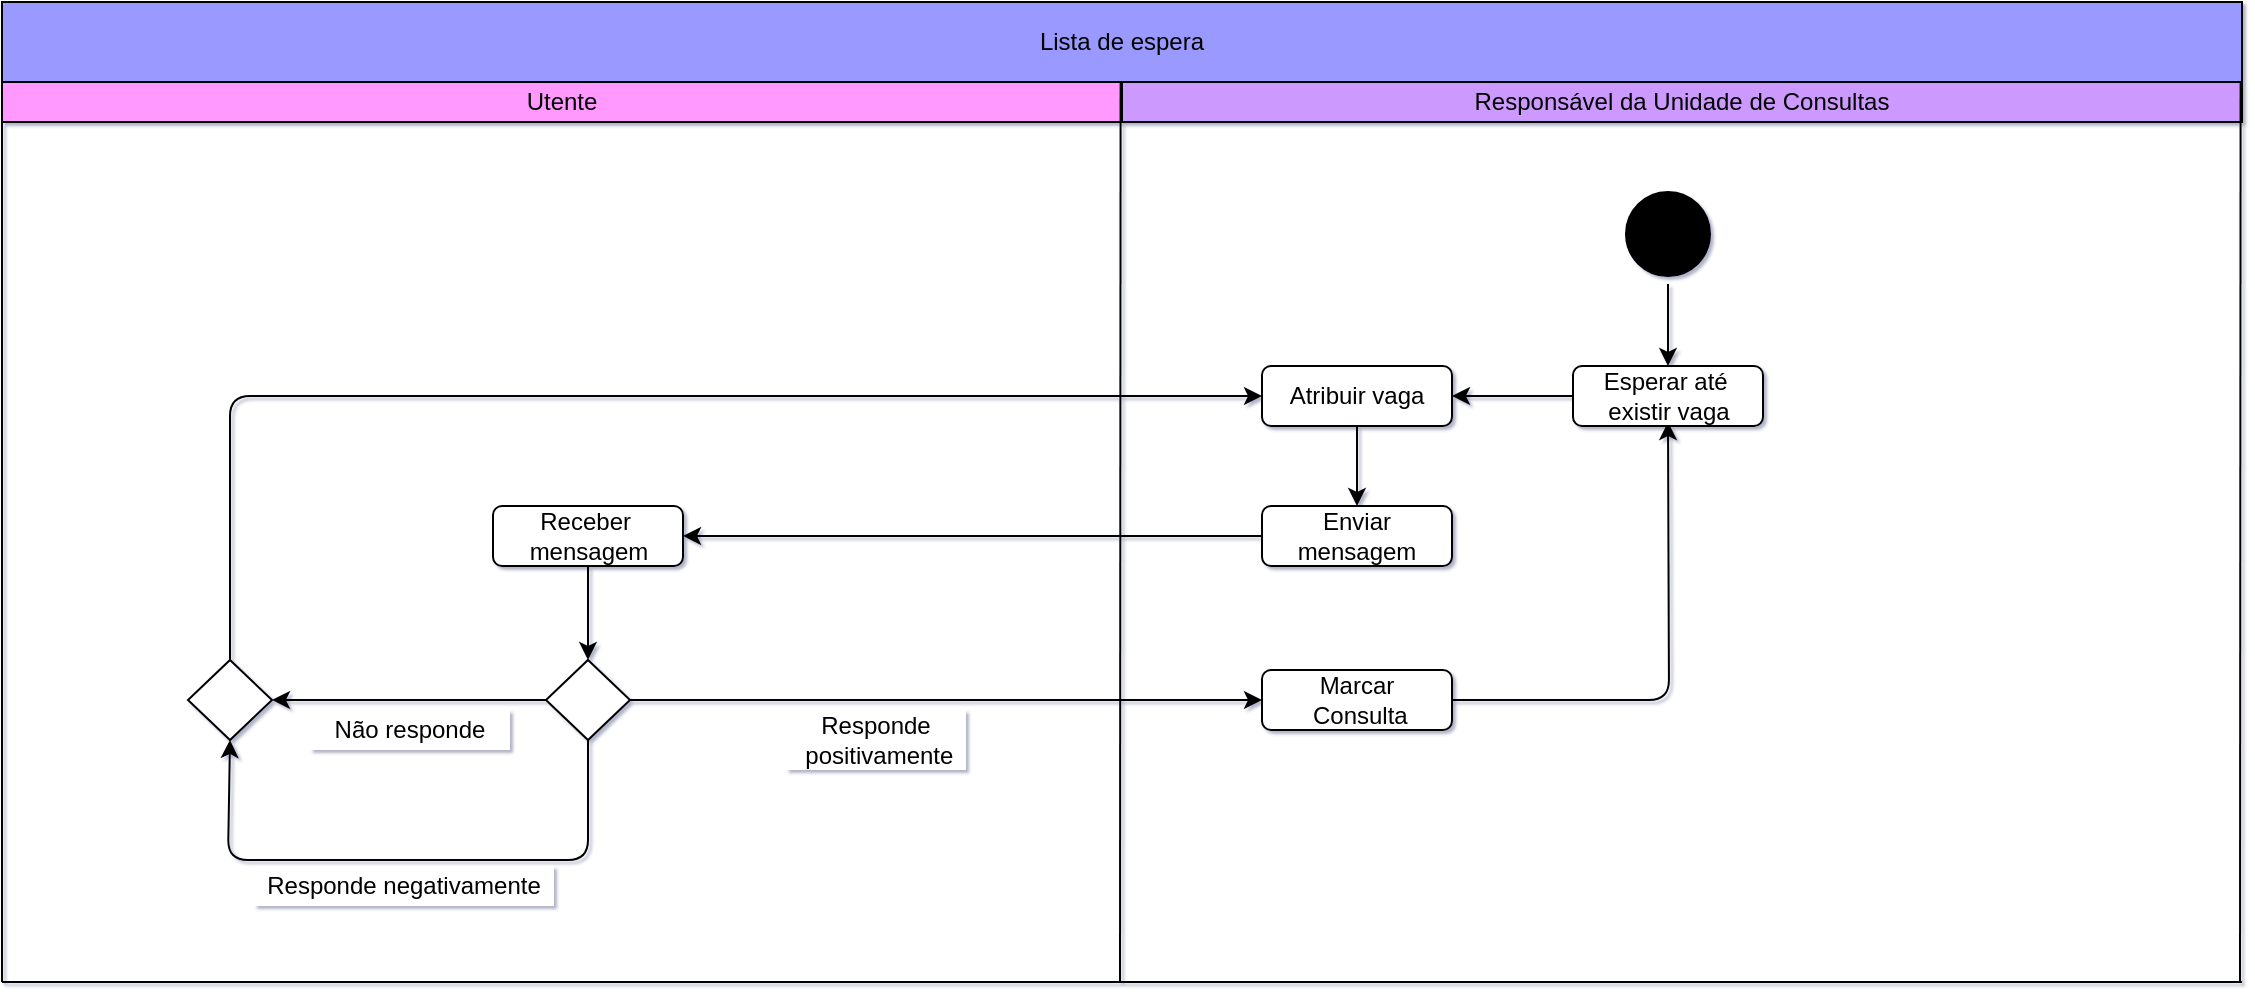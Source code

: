 <mxfile version="14.2.4" type="device"><diagram id="YFGlAYK9PAXo96AUDGe2" name="Page-1"><mxGraphModel dx="868" dy="482" grid="1" gridSize="7" guides="1" tooltips="1" connect="1" arrows="1" fold="1" page="1" pageScale="1" pageWidth="850" pageHeight="1100" background="none" math="0" shadow="1"><root><mxCell id="0"/><mxCell id="1" parent="0"/><mxCell id="7psXk7r1a1WP9reYpq1i-3" value="Utente" style="rounded=0;whiteSpace=wrap;html=1;fillColor=#FF99FF;" parent="1" vertex="1"><mxGeometry y="40" width="560" height="20" as="geometry"/></mxCell><mxCell id="7psXk7r1a1WP9reYpq1i-4" value="Responsável da Unidade de Consultas " style="rounded=0;whiteSpace=wrap;html=1;fillColor=#CC99FF;" parent="1" vertex="1"><mxGeometry x="560" y="40" width="560" height="20" as="geometry"/></mxCell><mxCell id="7psXk7r1a1WP9reYpq1i-8" value="" style="endArrow=none;html=1;entryX=0;entryY=1;entryDx=0;entryDy=0;" parent="1" edge="1"><mxGeometry width="50" height="50" relative="1" as="geometry"><mxPoint x="1119" y="490" as="sourcePoint"/><mxPoint x="1119.33" as="targetPoint"/></mxGeometry></mxCell><mxCell id="7psXk7r1a1WP9reYpq1i-10" value="" style="endArrow=none;html=1;entryX=0;entryY=1;entryDx=0;entryDy=0;" parent="1" edge="1"><mxGeometry width="50" height="50" relative="1" as="geometry"><mxPoint x="559" y="490" as="sourcePoint"/><mxPoint x="559.33" as="targetPoint"/></mxGeometry></mxCell><mxCell id="7psXk7r1a1WP9reYpq1i-12" value="Lista de espera" style="rounded=0;whiteSpace=wrap;html=1;fillColor=#9999FF;" parent="1" vertex="1"><mxGeometry width="1120" height="40" as="geometry"/></mxCell><mxCell id="QU0b9puTm_9dcZXzaJtI-57" value="" style="endArrow=none;html=1;" parent="1" edge="1"><mxGeometry width="50" height="50" relative="1" as="geometry"><mxPoint y="490" as="sourcePoint"/><mxPoint x="1120" y="490" as="targetPoint"/><Array as="points"><mxPoint x="560" y="490"/></Array></mxGeometry></mxCell><mxCell id="QU0b9puTm_9dcZXzaJtI-89" value="" style="endArrow=none;html=1;shadow=0;strokeColor=#000000;entryX=0;entryY=1;entryDx=0;entryDy=0;" parent="1" target="7psXk7r1a1WP9reYpq1i-3" edge="1"><mxGeometry width="50" height="50" relative="1" as="geometry"><mxPoint y="490" as="sourcePoint"/><mxPoint x="240" y="120" as="targetPoint"/></mxGeometry></mxCell><mxCell id="OJmhVOJHmzvxe_1uMVde-5" style="edgeStyle=orthogonalEdgeStyle;rounded=0;orthogonalLoop=1;jettySize=auto;html=1;entryX=0.5;entryY=0;entryDx=0;entryDy=0;" parent="1" source="QU0b9puTm_9dcZXzaJtI-90" target="9NHcFhlQO7qRqACVNmyo-1" edge="1"><mxGeometry relative="1" as="geometry"><mxPoint x="833" y="176" as="targetPoint"/></mxGeometry></mxCell><mxCell id="QU0b9puTm_9dcZXzaJtI-90" value="" style="ellipse;html=1;shape=startState;fillColor=#000000;" parent="1" vertex="1"><mxGeometry x="808" y="91" width="50" height="50" as="geometry"/></mxCell><mxCell id="kJ8-A0fbEsRDhL2rPPuF-4" style="edgeStyle=orthogonalEdgeStyle;rounded=1;orthogonalLoop=1;jettySize=auto;html=1;entryX=0.5;entryY=0;entryDx=0;entryDy=0;shadow=0;strokeColor=#000000;" parent="1" source="kJ8-A0fbEsRDhL2rPPuF-1" target="kJ8-A0fbEsRDhL2rPPuF-3" edge="1"><mxGeometry relative="1" as="geometry"/></mxCell><mxCell id="kJ8-A0fbEsRDhL2rPPuF-1" value="Atribuir vaga" style="rounded=1;whiteSpace=wrap;html=1;strokeColor=#000000;fillColor=#FFFFFF;" parent="1" vertex="1"><mxGeometry x="630" y="182" width="95" height="30" as="geometry"/></mxCell><mxCell id="kJ8-A0fbEsRDhL2rPPuF-3" value="Enviar mensagem" style="rounded=1;whiteSpace=wrap;html=1;strokeColor=#000000;fillColor=#FFFFFF;" parent="1" vertex="1"><mxGeometry x="630" y="252" width="95" height="30" as="geometry"/></mxCell><mxCell id="kJ8-A0fbEsRDhL2rPPuF-9" style="edgeStyle=orthogonalEdgeStyle;rounded=1;orthogonalLoop=1;jettySize=auto;html=1;entryX=0.5;entryY=0;entryDx=0;entryDy=0;shadow=0;strokeColor=#000000;" parent="1" source="kJ8-A0fbEsRDhL2rPPuF-5" target="kJ8-A0fbEsRDhL2rPPuF-8" edge="1"><mxGeometry relative="1" as="geometry"/></mxCell><mxCell id="kJ8-A0fbEsRDhL2rPPuF-5" value="Receber&amp;nbsp;&lt;br&gt;mensagem" style="rounded=1;whiteSpace=wrap;html=1;strokeColor=#000000;fillColor=#FFFFFF;" parent="1" vertex="1"><mxGeometry x="245.5" y="252" width="95" height="30" as="geometry"/></mxCell><mxCell id="kJ8-A0fbEsRDhL2rPPuF-6" value="" style="endArrow=classic;html=1;shadow=0;strokeColor=#000000;exitX=0;exitY=0.5;exitDx=0;exitDy=0;entryX=1;entryY=0.5;entryDx=0;entryDy=0;" parent="1" source="kJ8-A0fbEsRDhL2rPPuF-3" target="kJ8-A0fbEsRDhL2rPPuF-5" edge="1"><mxGeometry width="50" height="50" relative="1" as="geometry"><mxPoint x="713" y="422" as="sourcePoint"/><mxPoint x="763" y="372" as="targetPoint"/></mxGeometry></mxCell><mxCell id="kJ8-A0fbEsRDhL2rPPuF-12" style="edgeStyle=orthogonalEdgeStyle;rounded=1;orthogonalLoop=1;jettySize=auto;html=1;entryX=1;entryY=0.5;entryDx=0;entryDy=0;shadow=0;strokeColor=#000000;" parent="1" source="kJ8-A0fbEsRDhL2rPPuF-8" target="kJ8-A0fbEsRDhL2rPPuF-11" edge="1"><mxGeometry relative="1" as="geometry"/></mxCell><mxCell id="kJ8-A0fbEsRDhL2rPPuF-18" style="edgeStyle=orthogonalEdgeStyle;rounded=1;orthogonalLoop=1;jettySize=auto;html=1;entryX=0;entryY=0.5;entryDx=0;entryDy=0;shadow=0;strokeColor=#000000;" parent="1" source="kJ8-A0fbEsRDhL2rPPuF-8" target="kJ8-A0fbEsRDhL2rPPuF-19" edge="1"><mxGeometry relative="1" as="geometry"><mxPoint x="443" y="349" as="targetPoint"/></mxGeometry></mxCell><mxCell id="kJ8-A0fbEsRDhL2rPPuF-8" value="" style="rhombus;whiteSpace=wrap;html=1;strokeColor=#000000;fillColor=#FFFFFF;" parent="1" vertex="1"><mxGeometry x="272" y="329" width="42" height="40" as="geometry"/></mxCell><mxCell id="kJ8-A0fbEsRDhL2rPPuF-11" value="" style="rhombus;whiteSpace=wrap;html=1;strokeColor=#000000;fillColor=#FFFFFF;" parent="1" vertex="1"><mxGeometry x="93" y="329" width="42" height="40" as="geometry"/></mxCell><mxCell id="kJ8-A0fbEsRDhL2rPPuF-13" value="" style="endArrow=classic;html=1;shadow=0;strokeColor=#000000;exitX=0.5;exitY=1;exitDx=0;exitDy=0;entryX=0.5;entryY=1;entryDx=0;entryDy=0;" parent="1" source="kJ8-A0fbEsRDhL2rPPuF-8" target="kJ8-A0fbEsRDhL2rPPuF-11" edge="1"><mxGeometry width="50" height="50" relative="1" as="geometry"><mxPoint x="343" y="389" as="sourcePoint"/><mxPoint x="43" y="429" as="targetPoint"/><Array as="points"><mxPoint x="293" y="429"/><mxPoint x="113" y="429"/></Array></mxGeometry></mxCell><mxCell id="kJ8-A0fbEsRDhL2rPPuF-14" value="Não responde" style="text;html=1;strokeColor=none;align=center;verticalAlign=middle;whiteSpace=wrap;rounded=0;fillColor=#ffffff;" parent="1" vertex="1"><mxGeometry x="154" y="354" width="100" height="20" as="geometry"/></mxCell><mxCell id="kJ8-A0fbEsRDhL2rPPuF-15" value="Responde negativamente" style="text;html=1;strokeColor=none;align=center;verticalAlign=middle;whiteSpace=wrap;rounded=0;fillColor=#ffffff;" parent="1" vertex="1"><mxGeometry x="126" y="432" width="150" height="20" as="geometry"/></mxCell><mxCell id="kJ8-A0fbEsRDhL2rPPuF-16" value="" style="endArrow=classic;html=1;shadow=0;strokeColor=#000000;exitX=0.5;exitY=0;exitDx=0;exitDy=0;entryX=0;entryY=0.5;entryDx=0;entryDy=0;" parent="1" source="kJ8-A0fbEsRDhL2rPPuF-11" target="kJ8-A0fbEsRDhL2rPPuF-1" edge="1"><mxGeometry width="50" height="50" relative="1" as="geometry"><mxPoint x="343" y="412" as="sourcePoint"/><mxPoint x="393" y="362" as="targetPoint"/><Array as="points"><mxPoint x="114" y="197"/></Array></mxGeometry></mxCell><mxCell id="kJ8-A0fbEsRDhL2rPPuF-19" value="Marcar&lt;br&gt;&amp;nbsp;Consulta" style="rounded=1;whiteSpace=wrap;html=1;strokeColor=#000000;fillColor=#FFFFFF;" parent="1" vertex="1"><mxGeometry x="630" y="334" width="95" height="30" as="geometry"/></mxCell><mxCell id="kJ8-A0fbEsRDhL2rPPuF-20" value="Responde&lt;br&gt;&amp;nbsp;positivamente" style="text;html=1;strokeColor=none;align=center;verticalAlign=middle;whiteSpace=wrap;rounded=0;fillColor=#ffffff;" parent="1" vertex="1"><mxGeometry x="392" y="354" width="90" height="30" as="geometry"/></mxCell><mxCell id="OJmhVOJHmzvxe_1uMVde-9" style="edgeStyle=orthogonalEdgeStyle;rounded=1;orthogonalLoop=1;jettySize=auto;html=1;shadow=0;strokeColor=#000000;" parent="1" source="kJ8-A0fbEsRDhL2rPPuF-19" edge="1"><mxGeometry relative="1" as="geometry"><mxPoint x="833" y="474" as="sourcePoint"/><mxPoint x="833" y="210" as="targetPoint"/></mxGeometry></mxCell><mxCell id="9NHcFhlQO7qRqACVNmyo-5" style="edgeStyle=orthogonalEdgeStyle;rounded=0;orthogonalLoop=1;jettySize=auto;html=1;entryX=1;entryY=0.5;entryDx=0;entryDy=0;" parent="1" source="9NHcFhlQO7qRqACVNmyo-1" target="kJ8-A0fbEsRDhL2rPPuF-1" edge="1"><mxGeometry relative="1" as="geometry"/></mxCell><mxCell id="9NHcFhlQO7qRqACVNmyo-1" value="Esperar até&amp;nbsp;&lt;br&gt;existir vaga" style="rounded=1;whiteSpace=wrap;html=1;strokeColor=#000000;fillColor=#FFFFFF;" parent="1" vertex="1"><mxGeometry x="785.5" y="182" width="95" height="30" as="geometry"/></mxCell></root></mxGraphModel></diagram></mxfile>
